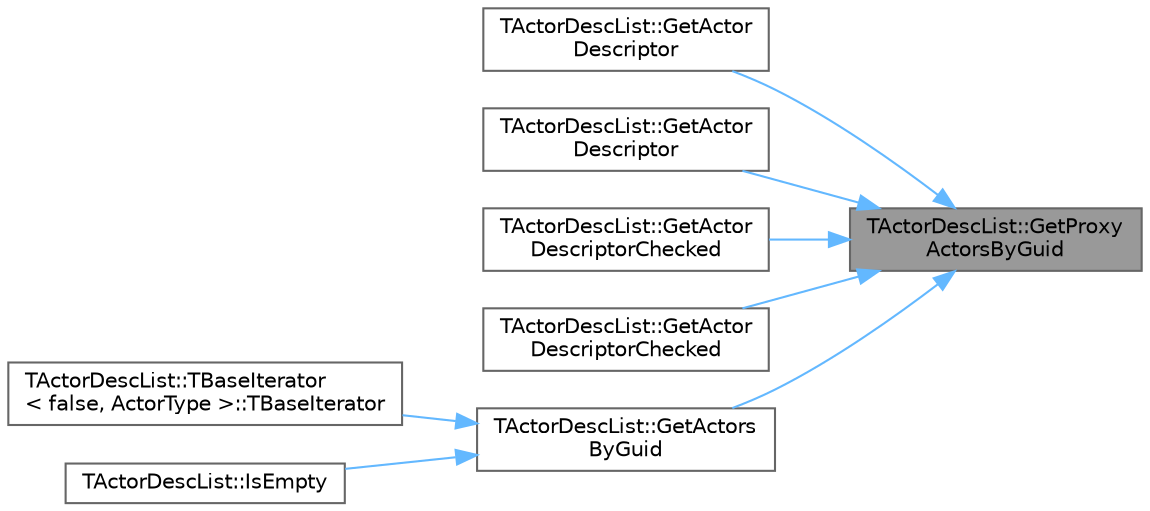 digraph "TActorDescList::GetProxyActorsByGuid"
{
 // INTERACTIVE_SVG=YES
 // LATEX_PDF_SIZE
  bgcolor="transparent";
  edge [fontname=Helvetica,fontsize=10,labelfontname=Helvetica,labelfontsize=10];
  node [fontname=Helvetica,fontsize=10,shape=box,height=0.2,width=0.4];
  rankdir="RL";
  Node1 [id="Node000001",label="TActorDescList::GetProxy\lActorsByGuid",height=0.2,width=0.4,color="gray40", fillcolor="grey60", style="filled", fontcolor="black",tooltip=" "];
  Node1 -> Node2 [id="edge1_Node000001_Node000002",dir="back",color="steelblue1",style="solid",tooltip=" "];
  Node2 [id="Node000002",label="TActorDescList::GetActor\lDescriptor",height=0.2,width=0.4,color="grey40", fillcolor="white", style="filled",URL="$d0/d9f/classTActorDescList.html#a6aa67a17ec20b34d058b4dca53c88d79",tooltip=" "];
  Node1 -> Node3 [id="edge2_Node000001_Node000003",dir="back",color="steelblue1",style="solid",tooltip=" "];
  Node3 [id="Node000003",label="TActorDescList::GetActor\lDescriptor",height=0.2,width=0.4,color="grey40", fillcolor="white", style="filled",URL="$d0/d9f/classTActorDescList.html#a86eadd5ad86542720d8e36a2fb6ad696",tooltip=" "];
  Node1 -> Node4 [id="edge3_Node000001_Node000004",dir="back",color="steelblue1",style="solid",tooltip=" "];
  Node4 [id="Node000004",label="TActorDescList::GetActor\lDescriptorChecked",height=0.2,width=0.4,color="grey40", fillcolor="white", style="filled",URL="$d0/d9f/classTActorDescList.html#a5e6b0115ecb36a5714785eb3248765c2",tooltip=" "];
  Node1 -> Node5 [id="edge4_Node000001_Node000005",dir="back",color="steelblue1",style="solid",tooltip=" "];
  Node5 [id="Node000005",label="TActorDescList::GetActor\lDescriptorChecked",height=0.2,width=0.4,color="grey40", fillcolor="white", style="filled",URL="$d0/d9f/classTActorDescList.html#a9348e79abe45ae294a1ee180a6fc90d4",tooltip=" "];
  Node1 -> Node6 [id="edge5_Node000001_Node000006",dir="back",color="steelblue1",style="solid",tooltip=" "];
  Node6 [id="Node000006",label="TActorDescList::GetActors\lByGuid",height=0.2,width=0.4,color="grey40", fillcolor="white", style="filled",URL="$d0/d9f/classTActorDescList.html#a5d7465cf5fc0007263c19e878f0eb9ac",tooltip=" "];
  Node6 -> Node7 [id="edge6_Node000006_Node000007",dir="back",color="steelblue1",style="solid",tooltip=" "];
  Node7 [id="Node000007",label="TActorDescList::TBaseIterator\l\< false, ActorType \>::TBaseIterator",height=0.2,width=0.4,color="grey40", fillcolor="white", style="filled",URL="$d8/d7a/classTActorDescList_1_1TBaseIterator.html#a77b227243fd2fbefc83638f4626c3a30",tooltip=" "];
  Node6 -> Node8 [id="edge7_Node000006_Node000008",dir="back",color="steelblue1",style="solid",tooltip=" "];
  Node8 [id="Node000008",label="TActorDescList::IsEmpty",height=0.2,width=0.4,color="grey40", fillcolor="white", style="filled",URL="$d0/d9f/classTActorDescList.html#a398a5edddb5efaf459028811ac11caa7",tooltip=" "];
}
